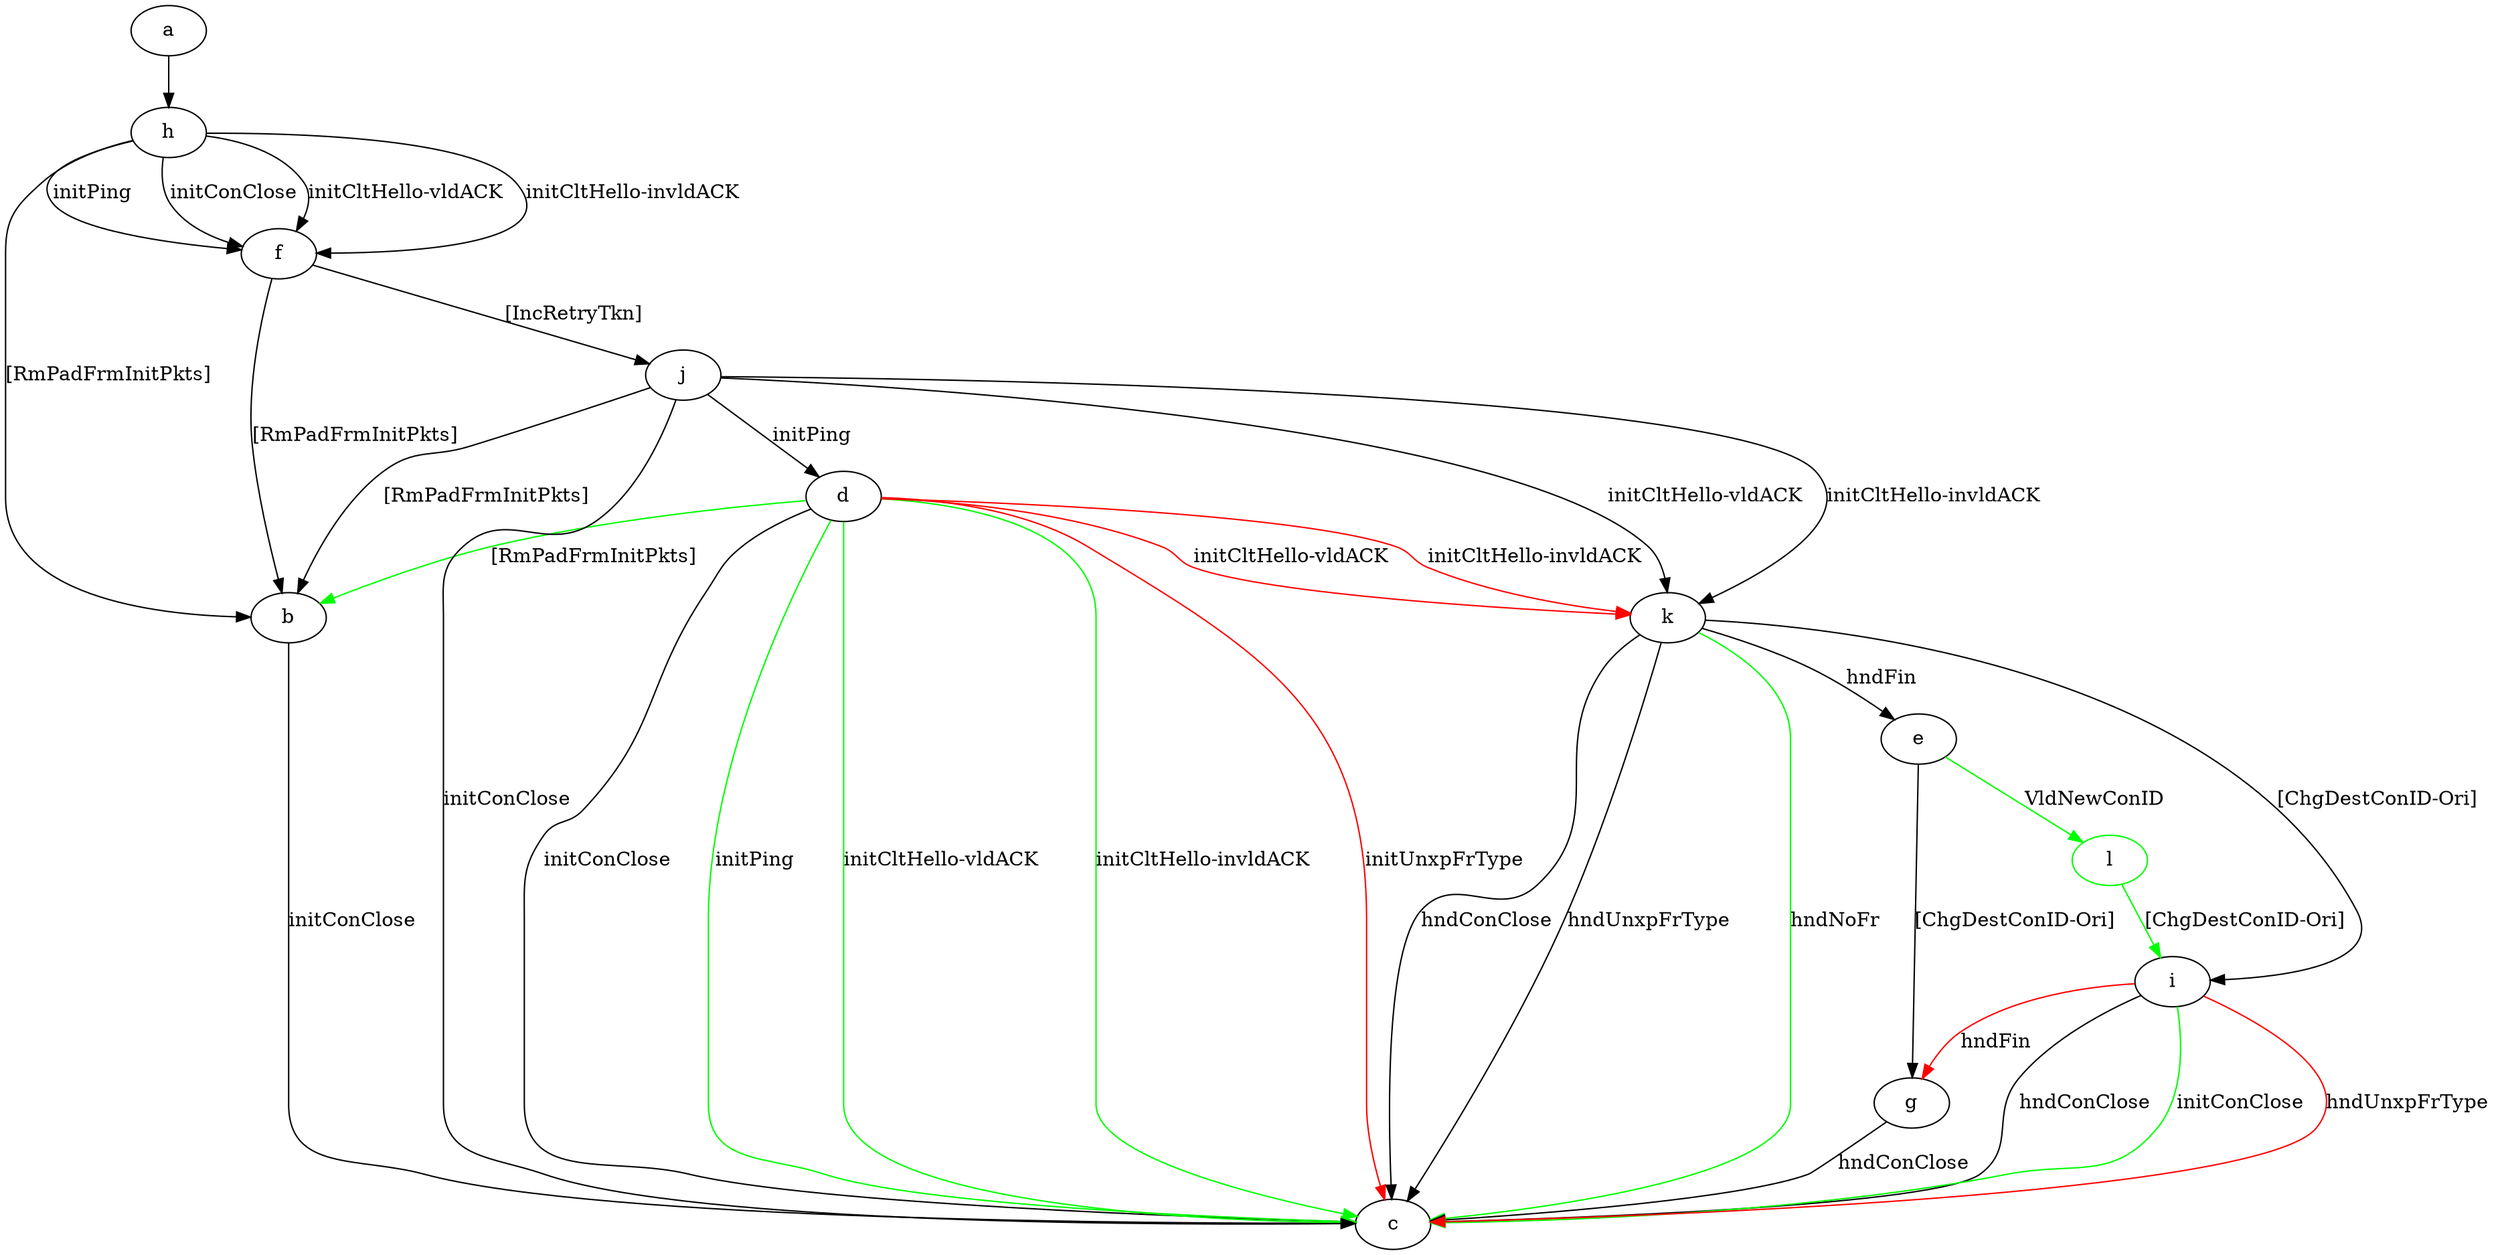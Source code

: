 digraph "" {
	a -> h	[key=0];
	b -> c	[key=0,
		label="initConClose "];
	d -> b	[key=0,
		color=green,
		label="[RmPadFrmInitPkts] "];
	d -> c	[key=0,
		label="initConClose "];
	d -> c	[key=1,
		color=green,
		label="initPing "];
	d -> c	[key=2,
		color=green,
		label="initCltHello-vldACK "];
	d -> c	[key=3,
		color=green,
		label="initCltHello-invldACK "];
	d -> c	[key=4,
		color=red,
		label="initUnxpFrType "];
	d -> k	[key=0,
		color=red,
		label="initCltHello-vldACK "];
	d -> k	[key=1,
		color=red,
		label="initCltHello-invldACK "];
	e -> g	[key=0,
		label="[ChgDestConID-Ori] "];
	l	[color=green];
	e -> l	[key=0,
		color=green,
		label="VldNewConID "];
	f -> b	[key=0,
		label="[RmPadFrmInitPkts] "];
	f -> j	[key=0,
		label="[IncRetryTkn] "];
	g -> c	[key=0,
		label="hndConClose "];
	h -> b	[key=0,
		label="[RmPadFrmInitPkts] "];
	h -> f	[key=0,
		label="initPing "];
	h -> f	[key=1,
		label="initConClose "];
	h -> f	[key=2,
		label="initCltHello-vldACK "];
	h -> f	[key=3,
		label="initCltHello-invldACK "];
	i -> c	[key=0,
		label="hndConClose "];
	i -> c	[key=1,
		color=green,
		label="initConClose "];
	i -> c	[key=2,
		color=red,
		label="hndUnxpFrType "];
	i -> g	[key=0,
		color=red,
		label="hndFin "];
	j -> b	[key=0,
		label="[RmPadFrmInitPkts] "];
	j -> c	[key=0,
		label="initConClose "];
	j -> d	[key=0,
		label="initPing "];
	j -> k	[key=0,
		label="initCltHello-vldACK "];
	j -> k	[key=1,
		label="initCltHello-invldACK "];
	k -> c	[key=0,
		label="hndConClose "];
	k -> c	[key=1,
		label="hndUnxpFrType "];
	k -> c	[key=2,
		color=green,
		label="hndNoFr "];
	k -> e	[key=0,
		label="hndFin "];
	k -> i	[key=0,
		label="[ChgDestConID-Ori] "];
	l -> i	[key=0,
		color=green,
		label="[ChgDestConID-Ori] "];
}
